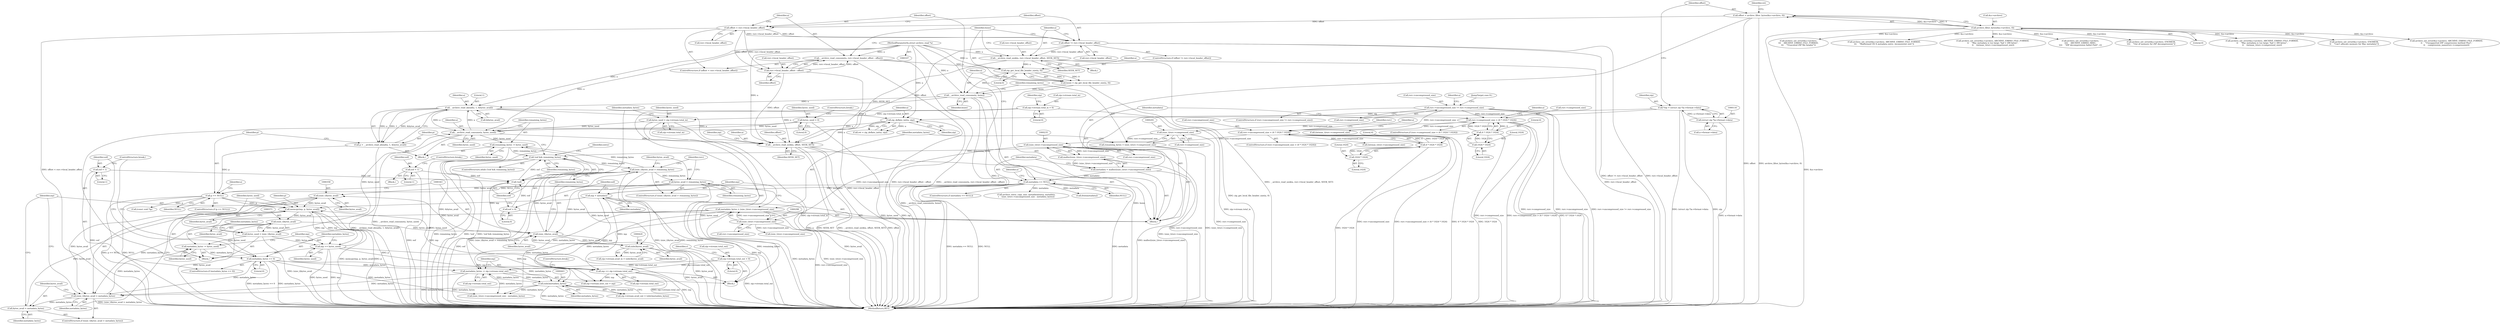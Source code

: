 digraph "0_libarchive_d0331e8e5b05b475f20b1f3101fe1ad772d7e7e7@API" {
"1000539" [label="(Call,__archive_read_seek(a, offset, SEEK_SET))"];
"1000285" [label="(Call,__archive_read_consume(a, hsize))"];
"1000282" [label="(Call,zip_get_local_file_header_size(a, 0))"];
"1000259" [label="(Call,__archive_read_consume(a, rsrc->local_header_offset - offset))"];
"1000108" [label="(MethodParameterIn,struct archive_read *a)"];
"1000261" [label="(Call,rsrc->local_header_offset - offset)"];
"1000254" [label="(Call,offset < rsrc->local_header_offset)"];
"1000125" [label="(Call,offset = archive_filter_bytes(&a->archive, 0))"];
"1000127" [label="(Call,archive_filter_bytes(&a->archive, 0))"];
"1000274" [label="(Call,__archive_read_seek(a, rsrc->local_header_offset, SEEK_SET))"];
"1000268" [label="(Call,offset != rsrc->local_header_offset)"];
"1000280" [label="(Call,hsize = zip_get_local_file_header_size(a, 0))"];
"1000392" [label="(Call,zip_deflate_init(a, zip))"];
"1000319" [label="(Call,__archive_read_ahead(a, 1, &bytes_avail))"];
"1000522" [label="(Call,__archive_read_consume(a, bytes_used))"];
"1000495" [label="(Call,bytes_used = zip->stream.total_in)"];
"1000422" [label="(Call,zip->stream.total_in = 0)"];
"1000518" [label="(Call,bytes_used = 0)"];
"1000368" [label="(Call,bytes_used = (size_t)bytes_avail)"];
"1000370" [label="(Call,(size_t)bytes_avail)"];
"1000364" [label="(Call,memcpy(mp, p, bytes_avail))"];
"1000376" [label="(Call,mp += bytes_used)"];
"1000302" [label="(Call,mp = metadata)"];
"1000240" [label="(Call,metadata == NULL)"];
"1000231" [label="(Call,metadata = malloc((size_t)rsrc->uncompressed_size))"];
"1000233" [label="(Call,malloc((size_t)rsrc->uncompressed_size))"];
"1000234" [label="(Call,(size_t)rsrc->uncompressed_size)"];
"1000182" [label="(Call,rsrc->uncompressed_size > (4 * 1024 * 1024))"];
"1000148" [label="(Call,rsrc->uncompressed_size != rsrc->compressed_size)"];
"1000186" [label="(Call,4 * 1024 * 1024)"];
"1000188" [label="(Call,1024 * 1024)"];
"1000509" [label="(Call,mp += zip->stream.total_out)"];
"1000445" [label="(Call,zip->stream.total_out = 0)"];
"1000325" [label="(Call,p == NULL)"];
"1000317" [label="(Call,p = __archive_read_ahead(a, 1, &bytes_avail))"];
"1000361" [label="(Call,bytes_avail = metadata_bytes)"];
"1000356" [label="(Call,(size_t)bytes_avail > metadata_bytes)"];
"1000357" [label="(Call,(size_t)bytes_avail)"];
"1000342" [label="(Call,(size_t)bytes_avail)"];
"1000346" [label="(Call,bytes_avail = remaining_bytes)"];
"1000341" [label="(Call,(size_t)bytes_avail > remaining_bytes)"];
"1000309" [label="(Call,!eof && remaining_bytes)"];
"1000310" [label="(Call,!eof)"];
"1000383" [label="(Call,eof = 1)"];
"1000466" [label="(Call,eof = 1)"];
"1000305" [label="(Call,eof = 0)"];
"1000288" [label="(Call,remaining_bytes = (size_t)rsrc->compressed_size)"];
"1000290" [label="(Call,(size_t)rsrc->compressed_size)"];
"1000207" [label="(Call,rsrc->compressed_size > (4 * 1024 * 1024))"];
"1000211" [label="(Call,4 * 1024 * 1024)"];
"1000213" [label="(Call,1024 * 1024)"];
"1000525" [label="(Call,remaining_bytes -= bytes_used)"];
"1000419" [label="(Call,(uInt)bytes_avail)"];
"1000295" [label="(Call,metadata_bytes = (size_t)rsrc->uncompressed_size)"];
"1000297" [label="(Call,(size_t)rsrc->uncompressed_size)"];
"1000502" [label="(Call,metadata_bytes -= zip->stream.total_out)"];
"1000380" [label="(Call,metadata_bytes == 0)"];
"1000373" [label="(Call,metadata_bytes -= bytes_used)"];
"1000442" [label="(Call,(uInt)metadata_bytes)"];
"1000113" [label="(Call,*zip = (struct zip *)a->format->data)"];
"1000115" [label="(Call,(struct zip *)a->format->data)"];
"1000281" [label="(Identifier,hsize)"];
"1000321" [label="(Literal,1)"];
"1000410" [label="(Call,(const void *)p)"];
"1000273" [label="(Block,)"];
"1000188" [label="(Call,1024 * 1024)"];
"1000312" [label="(Identifier,remaining_bytes)"];
"1000240" [label="(Call,metadata == NULL)"];
"1000364" [label="(Call,memcpy(mp, p, bytes_avail))"];
"1000192" [label="(Call,archive_set_error(&a->archive, ARCHIVE_ERRNO_FILE_FORMAT,\n\t\t    \"Mac metadata is too large: %jd > 4M bytes\",\n \t\t    (intmax_t)rsrc->uncompressed_size))"];
"1000421" [label="(Identifier,bytes_avail)"];
"1000393" [label="(Identifier,a)"];
"1000483" [label="(Call,archive_set_error(&a->archive,\n\t\t\t\t    ARCHIVE_ERRNO_MISC,\n\t\t\t\t    \"ZIP decompression failed (%d)\", r))"];
"1000303" [label="(Identifier,mp)"];
"1000373" [label="(Call,metadata_bytes -= bytes_used)"];
"1000183" [label="(Call,rsrc->uncompressed_size)"];
"1000381" [label="(Identifier,metadata_bytes)"];
"1000532" [label="(Call,(size_t)rsrc->uncompressed_size)"];
"1000262" [label="(Call,rsrc->local_header_offset)"];
"1000199" [label="(Call,(intmax_t)rsrc->uncompressed_size)"];
"1000347" [label="(Identifier,bytes_avail)"];
"1000310" [label="(Call,!eof)"];
"1000285" [label="(Call,__archive_read_consume(a, hsize))"];
"1000125" [label="(Call,offset = archive_filter_bytes(&a->archive, 0))"];
"1000519" [label="(Identifier,bytes_used)"];
"1000369" [label="(Identifier,bytes_used)"];
"1000186" [label="(Call,4 * 1024 * 1024)"];
"1000446" [label="(Call,zip->stream.total_out)"];
"1000445" [label="(Call,zip->stream.total_out = 0)"];
"1000327" [label="(Identifier,NULL)"];
"1000302" [label="(Call,mp = metadata)"];
"1000231" [label="(Call,metadata = malloc((size_t)rsrc->uncompressed_size))"];
"1000520" [label="(Literal,0)"];
"1000341" [label="(Call,(size_t)bytes_avail > remaining_bytes)"];
"1000208" [label="(Call,rsrc->compressed_size)"];
"1000432" [label="(Identifier,zip)"];
"1000270" [label="(Call,rsrc->local_header_offset)"];
"1000309" [label="(Call,!eof && remaining_bytes)"];
"1000529" [label="(Identifier,entry)"];
"1000128" [label="(Call,&a->archive)"];
"1000363" [label="(Identifier,metadata_bytes)"];
"1000539" [label="(Call,__archive_read_seek(a, offset, SEEK_SET))"];
"1000287" [label="(Identifier,hsize)"];
"1000290" [label="(Call,(size_t)rsrc->compressed_size)"];
"1000311" [label="(Identifier,eof)"];
"1000516" [label="(ControlStructure,break;)"];
"1000211" [label="(Call,4 * 1024 * 1024)"];
"1000256" [label="(Call,rsrc->local_header_offset)"];
"1000413" [label="(Call,zip->stream.avail_in = (uInt)bytes_avail)"];
"1000471" [label="(Call,archive_set_error(&a->archive, ENOMEM,\n\t\t\t\t    \"Out of memory for ZIP decompression\"))"];
"1000232" [label="(Identifier,metadata)"];
"1000280" [label="(Call,hsize = zip_get_local_file_header_size(a, 0))"];
"1000521" [label="(ControlStructure,break;)"];
"1000132" [label="(Literal,0)"];
"1000356" [label="(Call,(size_t)bytes_avail > metadata_bytes)"];
"1000304" [label="(Identifier,metadata)"];
"1000355" [label="(ControlStructure,if ((size_t)bytes_avail > metadata_bytes))"];
"1000374" [label="(Identifier,metadata_bytes)"];
"1000372" [label="(Identifier,bytes_avail)"];
"1000390" [label="(Call,ret = zip_deflate_init(a, zip))"];
"1000368" [label="(Call,bytes_used = (size_t)bytes_avail)"];
"1000375" [label="(Identifier,bytes_used)"];
"1000292" [label="(Call,rsrc->compressed_size)"];
"1000282" [label="(Call,zip_get_local_file_header_size(a, 0))"];
"1000127" [label="(Call,archive_filter_bytes(&a->archive, 0))"];
"1000269" [label="(Identifier,offset)"];
"1000239" [label="(ControlStructure,if (metadata == NULL))"];
"1000241" [label="(Identifier,metadata)"];
"1000377" [label="(Identifier,mp)"];
"1000388" [label="(Block,)"];
"1000526" [label="(Identifier,remaining_bytes)"];
"1000255" [label="(Identifier,offset)"];
"1000359" [label="(Identifier,bytes_avail)"];
"1000286" [label="(Identifier,a)"];
"1000320" [label="(Identifier,a)"];
"1000419" [label="(Call,(uInt)bytes_avail)"];
"1000382" [label="(Literal,0)"];
"1000318" [label="(Identifier,p)"];
"1000113" [label="(Call,*zip = (struct zip *)a->format->data)"];
"1000380" [label="(Call,metadata_bytes == 0)"];
"1000324" [label="(ControlStructure,if (p == NULL))"];
"1000289" [label="(Identifier,remaining_bytes)"];
"1000348" [label="(Identifier,remaining_bytes)"];
"1000384" [label="(Identifier,eof)"];
"1000181" [label="(ControlStructure,if (rsrc->uncompressed_size > (4 * 1024 * 1024)))"];
"1000322" [label="(Call,&bytes_avail)"];
"1000117" [label="(Call,a->format->data)"];
"1000274" [label="(Call,__archive_read_seek(a, rsrc->local_header_offset, SEEK_SET))"];
"1000370" [label="(Call,(size_t)bytes_avail)"];
"1000276" [label="(Call,rsrc->local_header_offset)"];
"1000111" [label="(Block,)"];
"1000217" [label="(Call,archive_set_error(&a->archive, ARCHIVE_ERRNO_FILE_FORMAT,\n\t\t    \"Mac metadata is too large: %jd > 4M bytes\",\n\t\t    (intmax_t)rsrc->compressed_size))"];
"1000108" [label="(MethodParameterIn,struct archive_read *a)"];
"1000429" [label="(Call,zip->stream.next_out = mp)"];
"1000528" [label="(Call,archive_entry_copy_mac_metadata(entry, metadata,\n\t    (size_t)rsrc->uncompressed_size - metadata_bytes))"];
"1000497" [label="(Call,zip->stream.total_in)"];
"1000165" [label="(JumpTarget,case 8:)"];
"1000215" [label="(Literal,1024)"];
"1000504" [label="(Call,zip->stream.total_out)"];
"1000308" [label="(ControlStructure,while (!eof && remaining_bytes))"];
"1000267" [label="(ControlStructure,if (offset != rsrc->local_header_offset))"];
"1000361" [label="(Call,bytes_avail = metadata_bytes)"];
"1000545" [label="(Identifier,zip)"];
"1000366" [label="(Identifier,p)"];
"1000394" [label="(Identifier,zip)"];
"1000342" [label="(Call,(size_t)bytes_avail)"];
"1000453" [label="(Identifier,r)"];
"1000523" [label="(Identifier,a)"];
"1000288" [label="(Call,remaining_bytes = (size_t)rsrc->compressed_size)"];
"1000317" [label="(Call,p = __archive_read_ahead(a, 1, &bytes_avail))"];
"1000548" [label="(Call,free(metadata))"];
"1000147" [label="(ControlStructure,if (rsrc->uncompressed_size != rsrc->compressed_size))"];
"1000284" [label="(Literal,0)"];
"1000242" [label="(Identifier,NULL)"];
"1000149" [label="(Call,rsrc->uncompressed_size)"];
"1000244" [label="(Call,archive_set_error(&a->archive, ENOMEM,\n\t\t    \"Can't allocate memory for Mac metadata\"))"];
"1000306" [label="(Identifier,eof)"];
"1000168" [label="(Call,archive_set_error(&a->archive, ARCHIVE_ERRNO_FILE_FORMAT,\n\t\t    \"Unsupported ZIP compression method (%s)\",\n\t\t    compression_name(rsrc->compression)))"];
"1000233" [label="(Call,malloc((size_t)rsrc->uncompressed_size))"];
"1000423" [label="(Call,zip->stream.total_in)"];
"1000444" [label="(Identifier,metadata_bytes)"];
"1000190" [label="(Literal,1024)"];
"1000254" [label="(Call,offset < rsrc->local_header_offset)"];
"1000468" [label="(Literal,1)"];
"1000510" [label="(Identifier,mp)"];
"1000466" [label="(Call,eof = 1)"];
"1000495" [label="(Call,bytes_used = zip->stream.total_in)"];
"1000540" [label="(Identifier,a)"];
"1000353" [label="(Block,)"];
"1000114" [label="(Identifier,zip)"];
"1000346" [label="(Call,bytes_avail = remaining_bytes)"];
"1000552" [label="(MethodReturn,RET)"];
"1000138" [label="(Identifier,ret)"];
"1000261" [label="(Call,rsrc->local_header_offset - offset)"];
"1000340" [label="(ControlStructure,if ((size_t)bytes_avail > remaining_bytes))"];
"1000295" [label="(Call,metadata_bytes = (size_t)rsrc->uncompressed_size)"];
"1000379" [label="(ControlStructure,if (metadata_bytes == 0))"];
"1000329" [label="(Call,archive_set_error(&a->archive,\n\t\t\t    ARCHIVE_ERRNO_FILE_FORMAT,\n\t\t\t    \"Truncated ZIP file header\"))"];
"1000496" [label="(Identifier,bytes_used)"];
"1000451" [label="(Literal,0)"];
"1000360" [label="(Identifier,metadata_bytes)"];
"1000206" [label="(ControlStructure,if (rsrc->compressed_size > (4 * 1024 * 1024)))"];
"1000115" [label="(Call,(struct zip *)a->format->data)"];
"1000522" [label="(Call,__archive_read_consume(a, bytes_used))"];
"1000299" [label="(Call,rsrc->uncompressed_size)"];
"1000511" [label="(Call,zip->stream.total_out)"];
"1000283" [label="(Identifier,a)"];
"1000236" [label="(Call,rsrc->uncompressed_size)"];
"1000469" [label="(ControlStructure,break;)"];
"1000541" [label="(Identifier,offset)"];
"1000253" [label="(ControlStructure,if (offset < rsrc->local_header_offset))"];
"1000305" [label="(Call,eof = 0)"];
"1000525" [label="(Call,remaining_bytes -= bytes_used)"];
"1000365" [label="(Identifier,mp)"];
"1000319" [label="(Call,__archive_read_ahead(a, 1, &bytes_avail))"];
"1000268" [label="(Call,offset != rsrc->local_header_offset)"];
"1000296" [label="(Identifier,metadata_bytes)"];
"1000265" [label="(Identifier,offset)"];
"1000509" [label="(Call,mp += zip->stream.total_out)"];
"1000357" [label="(Call,(size_t)bytes_avail)"];
"1000307" [label="(Literal,0)"];
"1000518" [label="(Call,bytes_used = 0)"];
"1000220" [label="(Identifier,a)"];
"1000313" [label="(Block,)"];
"1000383" [label="(Call,eof = 1)"];
"1000209" [label="(Identifier,rsrc)"];
"1000531" [label="(Call,(size_t)rsrc->uncompressed_size - metadata_bytes)"];
"1000442" [label="(Call,(uInt)metadata_bytes)"];
"1000234" [label="(Call,(size_t)rsrc->uncompressed_size)"];
"1000467" [label="(Identifier,eof)"];
"1000326" [label="(Identifier,p)"];
"1000385" [label="(Literal,1)"];
"1000187" [label="(Literal,4)"];
"1000148" [label="(Call,rsrc->uncompressed_size != rsrc->compressed_size)"];
"1000212" [label="(Literal,4)"];
"1000422" [label="(Call,zip->stream.total_in = 0)"];
"1000126" [label="(Identifier,offset)"];
"1000378" [label="(Identifier,bytes_used)"];
"1000367" [label="(Identifier,bytes_avail)"];
"1000159" [label="(Identifier,a)"];
"1000345" [label="(Identifier,remaining_bytes)"];
"1000524" [label="(Identifier,bytes_used)"];
"1000207" [label="(Call,rsrc->compressed_size > (4 * 1024 * 1024))"];
"1000214" [label="(Literal,1024)"];
"1000344" [label="(Identifier,bytes_avail)"];
"1000503" [label="(Identifier,metadata_bytes)"];
"1000152" [label="(Call,rsrc->compressed_size)"];
"1000462" [label="(Block,)"];
"1000189" [label="(Literal,1024)"];
"1000502" [label="(Call,metadata_bytes -= zip->stream.total_out)"];
"1000195" [label="(Identifier,a)"];
"1000275" [label="(Identifier,a)"];
"1000247" [label="(Identifier,a)"];
"1000259" [label="(Call,__archive_read_consume(a, rsrc->local_header_offset - offset))"];
"1000386" [label="(ControlStructure,break;)"];
"1000362" [label="(Identifier,bytes_avail)"];
"1000428" [label="(Literal,0)"];
"1000325" [label="(Call,p == NULL)"];
"1000182" [label="(Call,rsrc->uncompressed_size > (4 * 1024 * 1024))"];
"1000527" [label="(Identifier,bytes_used)"];
"1000156" [label="(Call,archive_set_error(&a->archive, ARCHIVE_ERRNO_FILE_FORMAT,\n\t\t\t    \"Malformed OS X metadata entry: inconsistent size\"))"];
"1000224" [label="(Call,(intmax_t)rsrc->compressed_size)"];
"1000392" [label="(Call,zip_deflate_init(a, zip))"];
"1000279" [label="(Identifier,SEEK_SET)"];
"1000332" [label="(Identifier,a)"];
"1000297" [label="(Call,(size_t)rsrc->uncompressed_size)"];
"1000436" [label="(Call,zip->stream.avail_out = (uInt)metadata_bytes)"];
"1000542" [label="(Identifier,SEEK_SET)"];
"1000260" [label="(Identifier,a)"];
"1000213" [label="(Call,1024 * 1024)"];
"1000376" [label="(Call,mp += bytes_used)"];
"1000351" [label="(Identifier,rsrc)"];
"1000539" -> "1000111"  [label="AST: "];
"1000539" -> "1000542"  [label="CFG: "];
"1000540" -> "1000539"  [label="AST: "];
"1000541" -> "1000539"  [label="AST: "];
"1000542" -> "1000539"  [label="AST: "];
"1000545" -> "1000539"  [label="CFG: "];
"1000539" -> "1000552"  [label="DDG: a"];
"1000539" -> "1000552"  [label="DDG: SEEK_SET"];
"1000539" -> "1000552"  [label="DDG: __archive_read_seek(a, offset, SEEK_SET)"];
"1000539" -> "1000552"  [label="DDG: offset"];
"1000285" -> "1000539"  [label="DDG: a"];
"1000392" -> "1000539"  [label="DDG: a"];
"1000522" -> "1000539"  [label="DDG: a"];
"1000319" -> "1000539"  [label="DDG: a"];
"1000108" -> "1000539"  [label="DDG: a"];
"1000268" -> "1000539"  [label="DDG: offset"];
"1000261" -> "1000539"  [label="DDG: offset"];
"1000274" -> "1000539"  [label="DDG: SEEK_SET"];
"1000285" -> "1000111"  [label="AST: "];
"1000285" -> "1000287"  [label="CFG: "];
"1000286" -> "1000285"  [label="AST: "];
"1000287" -> "1000285"  [label="AST: "];
"1000289" -> "1000285"  [label="CFG: "];
"1000285" -> "1000552"  [label="DDG: __archive_read_consume(a, hsize)"];
"1000285" -> "1000552"  [label="DDG: hsize"];
"1000282" -> "1000285"  [label="DDG: a"];
"1000108" -> "1000285"  [label="DDG: a"];
"1000280" -> "1000285"  [label="DDG: hsize"];
"1000285" -> "1000319"  [label="DDG: a"];
"1000282" -> "1000280"  [label="AST: "];
"1000282" -> "1000284"  [label="CFG: "];
"1000283" -> "1000282"  [label="AST: "];
"1000284" -> "1000282"  [label="AST: "];
"1000280" -> "1000282"  [label="CFG: "];
"1000282" -> "1000280"  [label="DDG: a"];
"1000282" -> "1000280"  [label="DDG: 0"];
"1000259" -> "1000282"  [label="DDG: a"];
"1000274" -> "1000282"  [label="DDG: a"];
"1000108" -> "1000282"  [label="DDG: a"];
"1000259" -> "1000253"  [label="AST: "];
"1000259" -> "1000261"  [label="CFG: "];
"1000260" -> "1000259"  [label="AST: "];
"1000261" -> "1000259"  [label="AST: "];
"1000281" -> "1000259"  [label="CFG: "];
"1000259" -> "1000552"  [label="DDG: __archive_read_consume(a, rsrc->local_header_offset - offset)"];
"1000259" -> "1000552"  [label="DDG: rsrc->local_header_offset - offset"];
"1000108" -> "1000259"  [label="DDG: a"];
"1000261" -> "1000259"  [label="DDG: rsrc->local_header_offset"];
"1000261" -> "1000259"  [label="DDG: offset"];
"1000108" -> "1000107"  [label="AST: "];
"1000108" -> "1000552"  [label="DDG: a"];
"1000108" -> "1000274"  [label="DDG: a"];
"1000108" -> "1000319"  [label="DDG: a"];
"1000108" -> "1000392"  [label="DDG: a"];
"1000108" -> "1000522"  [label="DDG: a"];
"1000261" -> "1000265"  [label="CFG: "];
"1000262" -> "1000261"  [label="AST: "];
"1000265" -> "1000261"  [label="AST: "];
"1000261" -> "1000552"  [label="DDG: rsrc->local_header_offset"];
"1000254" -> "1000261"  [label="DDG: rsrc->local_header_offset"];
"1000254" -> "1000261"  [label="DDG: offset"];
"1000254" -> "1000253"  [label="AST: "];
"1000254" -> "1000256"  [label="CFG: "];
"1000255" -> "1000254"  [label="AST: "];
"1000256" -> "1000254"  [label="AST: "];
"1000260" -> "1000254"  [label="CFG: "];
"1000269" -> "1000254"  [label="CFG: "];
"1000254" -> "1000552"  [label="DDG: offset < rsrc->local_header_offset"];
"1000125" -> "1000254"  [label="DDG: offset"];
"1000254" -> "1000268"  [label="DDG: offset"];
"1000254" -> "1000268"  [label="DDG: rsrc->local_header_offset"];
"1000125" -> "1000111"  [label="AST: "];
"1000125" -> "1000127"  [label="CFG: "];
"1000126" -> "1000125"  [label="AST: "];
"1000127" -> "1000125"  [label="AST: "];
"1000138" -> "1000125"  [label="CFG: "];
"1000125" -> "1000552"  [label="DDG: offset"];
"1000125" -> "1000552"  [label="DDG: archive_filter_bytes(&a->archive, 0)"];
"1000127" -> "1000125"  [label="DDG: &a->archive"];
"1000127" -> "1000125"  [label="DDG: 0"];
"1000127" -> "1000132"  [label="CFG: "];
"1000128" -> "1000127"  [label="AST: "];
"1000132" -> "1000127"  [label="AST: "];
"1000127" -> "1000552"  [label="DDG: &a->archive"];
"1000127" -> "1000156"  [label="DDG: &a->archive"];
"1000127" -> "1000168"  [label="DDG: &a->archive"];
"1000127" -> "1000192"  [label="DDG: &a->archive"];
"1000127" -> "1000217"  [label="DDG: &a->archive"];
"1000127" -> "1000244"  [label="DDG: &a->archive"];
"1000127" -> "1000329"  [label="DDG: &a->archive"];
"1000127" -> "1000471"  [label="DDG: &a->archive"];
"1000127" -> "1000483"  [label="DDG: &a->archive"];
"1000274" -> "1000273"  [label="AST: "];
"1000274" -> "1000279"  [label="CFG: "];
"1000275" -> "1000274"  [label="AST: "];
"1000276" -> "1000274"  [label="AST: "];
"1000279" -> "1000274"  [label="AST: "];
"1000281" -> "1000274"  [label="CFG: "];
"1000274" -> "1000552"  [label="DDG: __archive_read_seek(a, rsrc->local_header_offset, SEEK_SET)"];
"1000274" -> "1000552"  [label="DDG: rsrc->local_header_offset"];
"1000268" -> "1000274"  [label="DDG: rsrc->local_header_offset"];
"1000268" -> "1000267"  [label="AST: "];
"1000268" -> "1000270"  [label="CFG: "];
"1000269" -> "1000268"  [label="AST: "];
"1000270" -> "1000268"  [label="AST: "];
"1000275" -> "1000268"  [label="CFG: "];
"1000281" -> "1000268"  [label="CFG: "];
"1000268" -> "1000552"  [label="DDG: offset != rsrc->local_header_offset"];
"1000268" -> "1000552"  [label="DDG: rsrc->local_header_offset"];
"1000280" -> "1000111"  [label="AST: "];
"1000281" -> "1000280"  [label="AST: "];
"1000286" -> "1000280"  [label="CFG: "];
"1000280" -> "1000552"  [label="DDG: zip_get_local_file_header_size(a, 0)"];
"1000392" -> "1000390"  [label="AST: "];
"1000392" -> "1000394"  [label="CFG: "];
"1000393" -> "1000392"  [label="AST: "];
"1000394" -> "1000392"  [label="AST: "];
"1000390" -> "1000392"  [label="CFG: "];
"1000392" -> "1000552"  [label="DDG: zip"];
"1000392" -> "1000390"  [label="DDG: a"];
"1000392" -> "1000390"  [label="DDG: zip"];
"1000319" -> "1000392"  [label="DDG: a"];
"1000113" -> "1000392"  [label="DDG: zip"];
"1000392" -> "1000522"  [label="DDG: a"];
"1000319" -> "1000317"  [label="AST: "];
"1000319" -> "1000322"  [label="CFG: "];
"1000320" -> "1000319"  [label="AST: "];
"1000321" -> "1000319"  [label="AST: "];
"1000322" -> "1000319"  [label="AST: "];
"1000317" -> "1000319"  [label="CFG: "];
"1000319" -> "1000552"  [label="DDG: &bytes_avail"];
"1000319" -> "1000317"  [label="DDG: a"];
"1000319" -> "1000317"  [label="DDG: 1"];
"1000319" -> "1000317"  [label="DDG: &bytes_avail"];
"1000522" -> "1000319"  [label="DDG: a"];
"1000319" -> "1000522"  [label="DDG: a"];
"1000522" -> "1000313"  [label="AST: "];
"1000522" -> "1000524"  [label="CFG: "];
"1000523" -> "1000522"  [label="AST: "];
"1000524" -> "1000522"  [label="AST: "];
"1000526" -> "1000522"  [label="CFG: "];
"1000522" -> "1000552"  [label="DDG: __archive_read_consume(a, bytes_used)"];
"1000495" -> "1000522"  [label="DDG: bytes_used"];
"1000518" -> "1000522"  [label="DDG: bytes_used"];
"1000368" -> "1000522"  [label="DDG: bytes_used"];
"1000522" -> "1000525"  [label="DDG: bytes_used"];
"1000495" -> "1000388"  [label="AST: "];
"1000495" -> "1000497"  [label="CFG: "];
"1000496" -> "1000495"  [label="AST: "];
"1000497" -> "1000495"  [label="AST: "];
"1000503" -> "1000495"  [label="CFG: "];
"1000495" -> "1000552"  [label="DDG: bytes_used"];
"1000495" -> "1000552"  [label="DDG: zip->stream.total_in"];
"1000422" -> "1000495"  [label="DDG: zip->stream.total_in"];
"1000422" -> "1000388"  [label="AST: "];
"1000422" -> "1000428"  [label="CFG: "];
"1000423" -> "1000422"  [label="AST: "];
"1000428" -> "1000422"  [label="AST: "];
"1000432" -> "1000422"  [label="CFG: "];
"1000422" -> "1000552"  [label="DDG: zip->stream.total_in"];
"1000518" -> "1000353"  [label="AST: "];
"1000518" -> "1000520"  [label="CFG: "];
"1000519" -> "1000518"  [label="AST: "];
"1000520" -> "1000518"  [label="AST: "];
"1000521" -> "1000518"  [label="CFG: "];
"1000518" -> "1000552"  [label="DDG: bytes_used"];
"1000368" -> "1000353"  [label="AST: "];
"1000368" -> "1000370"  [label="CFG: "];
"1000369" -> "1000368"  [label="AST: "];
"1000370" -> "1000368"  [label="AST: "];
"1000374" -> "1000368"  [label="CFG: "];
"1000368" -> "1000552"  [label="DDG: (size_t)bytes_avail"];
"1000370" -> "1000368"  [label="DDG: bytes_avail"];
"1000368" -> "1000373"  [label="DDG: bytes_used"];
"1000368" -> "1000376"  [label="DDG: bytes_used"];
"1000370" -> "1000372"  [label="CFG: "];
"1000371" -> "1000370"  [label="AST: "];
"1000372" -> "1000370"  [label="AST: "];
"1000370" -> "1000552"  [label="DDG: bytes_avail"];
"1000370" -> "1000342"  [label="DDG: bytes_avail"];
"1000364" -> "1000370"  [label="DDG: bytes_avail"];
"1000364" -> "1000353"  [label="AST: "];
"1000364" -> "1000367"  [label="CFG: "];
"1000365" -> "1000364"  [label="AST: "];
"1000366" -> "1000364"  [label="AST: "];
"1000367" -> "1000364"  [label="AST: "];
"1000369" -> "1000364"  [label="CFG: "];
"1000364" -> "1000552"  [label="DDG: memcpy(mp, p, bytes_avail)"];
"1000364" -> "1000552"  [label="DDG: p"];
"1000376" -> "1000364"  [label="DDG: mp"];
"1000302" -> "1000364"  [label="DDG: mp"];
"1000509" -> "1000364"  [label="DDG: mp"];
"1000325" -> "1000364"  [label="DDG: p"];
"1000361" -> "1000364"  [label="DDG: bytes_avail"];
"1000357" -> "1000364"  [label="DDG: bytes_avail"];
"1000364" -> "1000376"  [label="DDG: mp"];
"1000376" -> "1000353"  [label="AST: "];
"1000376" -> "1000378"  [label="CFG: "];
"1000377" -> "1000376"  [label="AST: "];
"1000378" -> "1000376"  [label="AST: "];
"1000381" -> "1000376"  [label="CFG: "];
"1000376" -> "1000552"  [label="DDG: mp"];
"1000376" -> "1000552"  [label="DDG: bytes_used"];
"1000376" -> "1000429"  [label="DDG: mp"];
"1000376" -> "1000509"  [label="DDG: mp"];
"1000302" -> "1000111"  [label="AST: "];
"1000302" -> "1000304"  [label="CFG: "];
"1000303" -> "1000302"  [label="AST: "];
"1000304" -> "1000302"  [label="AST: "];
"1000306" -> "1000302"  [label="CFG: "];
"1000302" -> "1000552"  [label="DDG: mp"];
"1000240" -> "1000302"  [label="DDG: metadata"];
"1000302" -> "1000429"  [label="DDG: mp"];
"1000302" -> "1000509"  [label="DDG: mp"];
"1000240" -> "1000239"  [label="AST: "];
"1000240" -> "1000242"  [label="CFG: "];
"1000241" -> "1000240"  [label="AST: "];
"1000242" -> "1000240"  [label="AST: "];
"1000247" -> "1000240"  [label="CFG: "];
"1000255" -> "1000240"  [label="CFG: "];
"1000240" -> "1000552"  [label="DDG: metadata == NULL"];
"1000240" -> "1000552"  [label="DDG: NULL"];
"1000240" -> "1000552"  [label="DDG: metadata"];
"1000231" -> "1000240"  [label="DDG: metadata"];
"1000240" -> "1000325"  [label="DDG: NULL"];
"1000240" -> "1000528"  [label="DDG: metadata"];
"1000240" -> "1000548"  [label="DDG: metadata"];
"1000231" -> "1000111"  [label="AST: "];
"1000231" -> "1000233"  [label="CFG: "];
"1000232" -> "1000231"  [label="AST: "];
"1000233" -> "1000231"  [label="AST: "];
"1000241" -> "1000231"  [label="CFG: "];
"1000231" -> "1000552"  [label="DDG: malloc((size_t)rsrc->uncompressed_size)"];
"1000233" -> "1000231"  [label="DDG: (size_t)rsrc->uncompressed_size"];
"1000233" -> "1000234"  [label="CFG: "];
"1000234" -> "1000233"  [label="AST: "];
"1000233" -> "1000552"  [label="DDG: (size_t)rsrc->uncompressed_size"];
"1000234" -> "1000233"  [label="DDG: rsrc->uncompressed_size"];
"1000234" -> "1000236"  [label="CFG: "];
"1000235" -> "1000234"  [label="AST: "];
"1000236" -> "1000234"  [label="AST: "];
"1000234" -> "1000552"  [label="DDG: rsrc->uncompressed_size"];
"1000182" -> "1000234"  [label="DDG: rsrc->uncompressed_size"];
"1000234" -> "1000297"  [label="DDG: rsrc->uncompressed_size"];
"1000182" -> "1000181"  [label="AST: "];
"1000182" -> "1000186"  [label="CFG: "];
"1000183" -> "1000182"  [label="AST: "];
"1000186" -> "1000182"  [label="AST: "];
"1000195" -> "1000182"  [label="CFG: "];
"1000209" -> "1000182"  [label="CFG: "];
"1000182" -> "1000552"  [label="DDG: rsrc->uncompressed_size > (4 * 1024 * 1024)"];
"1000182" -> "1000552"  [label="DDG: 4 * 1024 * 1024"];
"1000182" -> "1000552"  [label="DDG: rsrc->uncompressed_size"];
"1000148" -> "1000182"  [label="DDG: rsrc->uncompressed_size"];
"1000186" -> "1000182"  [label="DDG: 4"];
"1000186" -> "1000182"  [label="DDG: 1024 * 1024"];
"1000182" -> "1000199"  [label="DDG: rsrc->uncompressed_size"];
"1000148" -> "1000147"  [label="AST: "];
"1000148" -> "1000152"  [label="CFG: "];
"1000149" -> "1000148"  [label="AST: "];
"1000152" -> "1000148"  [label="AST: "];
"1000159" -> "1000148"  [label="CFG: "];
"1000165" -> "1000148"  [label="CFG: "];
"1000148" -> "1000552"  [label="DDG: rsrc->compressed_size"];
"1000148" -> "1000552"  [label="DDG: rsrc->uncompressed_size"];
"1000148" -> "1000552"  [label="DDG: rsrc->uncompressed_size != rsrc->compressed_size"];
"1000148" -> "1000207"  [label="DDG: rsrc->compressed_size"];
"1000186" -> "1000188"  [label="CFG: "];
"1000187" -> "1000186"  [label="AST: "];
"1000188" -> "1000186"  [label="AST: "];
"1000186" -> "1000552"  [label="DDG: 1024 * 1024"];
"1000188" -> "1000186"  [label="DDG: 1024"];
"1000188" -> "1000190"  [label="CFG: "];
"1000189" -> "1000188"  [label="AST: "];
"1000190" -> "1000188"  [label="AST: "];
"1000509" -> "1000388"  [label="AST: "];
"1000509" -> "1000511"  [label="CFG: "];
"1000510" -> "1000509"  [label="AST: "];
"1000511" -> "1000509"  [label="AST: "];
"1000516" -> "1000509"  [label="CFG: "];
"1000509" -> "1000552"  [label="DDG: zip->stream.total_out"];
"1000509" -> "1000552"  [label="DDG: mp"];
"1000509" -> "1000429"  [label="DDG: mp"];
"1000445" -> "1000509"  [label="DDG: zip->stream.total_out"];
"1000445" -> "1000388"  [label="AST: "];
"1000445" -> "1000451"  [label="CFG: "];
"1000446" -> "1000445"  [label="AST: "];
"1000451" -> "1000445"  [label="AST: "];
"1000453" -> "1000445"  [label="CFG: "];
"1000445" -> "1000552"  [label="DDG: zip->stream.total_out"];
"1000445" -> "1000502"  [label="DDG: zip->stream.total_out"];
"1000325" -> "1000324"  [label="AST: "];
"1000325" -> "1000327"  [label="CFG: "];
"1000326" -> "1000325"  [label="AST: "];
"1000327" -> "1000325"  [label="AST: "];
"1000332" -> "1000325"  [label="CFG: "];
"1000343" -> "1000325"  [label="CFG: "];
"1000325" -> "1000552"  [label="DDG: p"];
"1000325" -> "1000552"  [label="DDG: p == NULL"];
"1000325" -> "1000552"  [label="DDG: NULL"];
"1000317" -> "1000325"  [label="DDG: p"];
"1000325" -> "1000410"  [label="DDG: p"];
"1000317" -> "1000313"  [label="AST: "];
"1000318" -> "1000317"  [label="AST: "];
"1000326" -> "1000317"  [label="CFG: "];
"1000317" -> "1000552"  [label="DDG: __archive_read_ahead(a, 1, &bytes_avail)"];
"1000361" -> "1000355"  [label="AST: "];
"1000361" -> "1000363"  [label="CFG: "];
"1000362" -> "1000361"  [label="AST: "];
"1000363" -> "1000361"  [label="AST: "];
"1000365" -> "1000361"  [label="CFG: "];
"1000356" -> "1000361"  [label="DDG: metadata_bytes"];
"1000356" -> "1000355"  [label="AST: "];
"1000356" -> "1000360"  [label="CFG: "];
"1000357" -> "1000356"  [label="AST: "];
"1000360" -> "1000356"  [label="AST: "];
"1000362" -> "1000356"  [label="CFG: "];
"1000365" -> "1000356"  [label="CFG: "];
"1000356" -> "1000552"  [label="DDG: (size_t)bytes_avail > metadata_bytes"];
"1000357" -> "1000356"  [label="DDG: bytes_avail"];
"1000295" -> "1000356"  [label="DDG: metadata_bytes"];
"1000502" -> "1000356"  [label="DDG: metadata_bytes"];
"1000380" -> "1000356"  [label="DDG: metadata_bytes"];
"1000442" -> "1000356"  [label="DDG: metadata_bytes"];
"1000356" -> "1000373"  [label="DDG: metadata_bytes"];
"1000357" -> "1000359"  [label="CFG: "];
"1000358" -> "1000357"  [label="AST: "];
"1000359" -> "1000357"  [label="AST: "];
"1000360" -> "1000357"  [label="CFG: "];
"1000342" -> "1000357"  [label="DDG: bytes_avail"];
"1000346" -> "1000357"  [label="DDG: bytes_avail"];
"1000342" -> "1000341"  [label="AST: "];
"1000342" -> "1000344"  [label="CFG: "];
"1000343" -> "1000342"  [label="AST: "];
"1000344" -> "1000342"  [label="AST: "];
"1000345" -> "1000342"  [label="CFG: "];
"1000342" -> "1000552"  [label="DDG: bytes_avail"];
"1000342" -> "1000341"  [label="DDG: bytes_avail"];
"1000346" -> "1000342"  [label="DDG: bytes_avail"];
"1000419" -> "1000342"  [label="DDG: bytes_avail"];
"1000342" -> "1000419"  [label="DDG: bytes_avail"];
"1000346" -> "1000340"  [label="AST: "];
"1000346" -> "1000348"  [label="CFG: "];
"1000347" -> "1000346"  [label="AST: "];
"1000348" -> "1000346"  [label="AST: "];
"1000351" -> "1000346"  [label="CFG: "];
"1000346" -> "1000552"  [label="DDG: remaining_bytes"];
"1000346" -> "1000552"  [label="DDG: bytes_avail"];
"1000341" -> "1000346"  [label="DDG: remaining_bytes"];
"1000346" -> "1000419"  [label="DDG: bytes_avail"];
"1000341" -> "1000340"  [label="AST: "];
"1000341" -> "1000345"  [label="CFG: "];
"1000345" -> "1000341"  [label="AST: "];
"1000347" -> "1000341"  [label="CFG: "];
"1000351" -> "1000341"  [label="CFG: "];
"1000341" -> "1000552"  [label="DDG: (size_t)bytes_avail"];
"1000341" -> "1000552"  [label="DDG: remaining_bytes"];
"1000341" -> "1000552"  [label="DDG: (size_t)bytes_avail > remaining_bytes"];
"1000309" -> "1000341"  [label="DDG: remaining_bytes"];
"1000341" -> "1000525"  [label="DDG: remaining_bytes"];
"1000309" -> "1000308"  [label="AST: "];
"1000309" -> "1000310"  [label="CFG: "];
"1000309" -> "1000312"  [label="CFG: "];
"1000310" -> "1000309"  [label="AST: "];
"1000312" -> "1000309"  [label="AST: "];
"1000318" -> "1000309"  [label="CFG: "];
"1000529" -> "1000309"  [label="CFG: "];
"1000309" -> "1000552"  [label="DDG: !eof"];
"1000309" -> "1000552"  [label="DDG: !eof && remaining_bytes"];
"1000309" -> "1000552"  [label="DDG: remaining_bytes"];
"1000310" -> "1000309"  [label="DDG: eof"];
"1000288" -> "1000309"  [label="DDG: remaining_bytes"];
"1000525" -> "1000309"  [label="DDG: remaining_bytes"];
"1000310" -> "1000311"  [label="CFG: "];
"1000311" -> "1000310"  [label="AST: "];
"1000312" -> "1000310"  [label="CFG: "];
"1000310" -> "1000552"  [label="DDG: eof"];
"1000383" -> "1000310"  [label="DDG: eof"];
"1000466" -> "1000310"  [label="DDG: eof"];
"1000305" -> "1000310"  [label="DDG: eof"];
"1000383" -> "1000379"  [label="AST: "];
"1000383" -> "1000385"  [label="CFG: "];
"1000384" -> "1000383"  [label="AST: "];
"1000385" -> "1000383"  [label="AST: "];
"1000386" -> "1000383"  [label="CFG: "];
"1000383" -> "1000552"  [label="DDG: eof"];
"1000466" -> "1000462"  [label="AST: "];
"1000466" -> "1000468"  [label="CFG: "];
"1000467" -> "1000466"  [label="AST: "];
"1000468" -> "1000466"  [label="AST: "];
"1000469" -> "1000466"  [label="CFG: "];
"1000466" -> "1000552"  [label="DDG: eof"];
"1000305" -> "1000111"  [label="AST: "];
"1000305" -> "1000307"  [label="CFG: "];
"1000306" -> "1000305"  [label="AST: "];
"1000307" -> "1000305"  [label="AST: "];
"1000311" -> "1000305"  [label="CFG: "];
"1000288" -> "1000111"  [label="AST: "];
"1000288" -> "1000290"  [label="CFG: "];
"1000289" -> "1000288"  [label="AST: "];
"1000290" -> "1000288"  [label="AST: "];
"1000296" -> "1000288"  [label="CFG: "];
"1000288" -> "1000552"  [label="DDG: (size_t)rsrc->compressed_size"];
"1000290" -> "1000288"  [label="DDG: rsrc->compressed_size"];
"1000290" -> "1000292"  [label="CFG: "];
"1000291" -> "1000290"  [label="AST: "];
"1000292" -> "1000290"  [label="AST: "];
"1000290" -> "1000552"  [label="DDG: rsrc->compressed_size"];
"1000207" -> "1000290"  [label="DDG: rsrc->compressed_size"];
"1000207" -> "1000206"  [label="AST: "];
"1000207" -> "1000211"  [label="CFG: "];
"1000208" -> "1000207"  [label="AST: "];
"1000211" -> "1000207"  [label="AST: "];
"1000220" -> "1000207"  [label="CFG: "];
"1000232" -> "1000207"  [label="CFG: "];
"1000207" -> "1000552"  [label="DDG: rsrc->compressed_size"];
"1000207" -> "1000552"  [label="DDG: rsrc->compressed_size > (4 * 1024 * 1024)"];
"1000207" -> "1000552"  [label="DDG: 4 * 1024 * 1024"];
"1000211" -> "1000207"  [label="DDG: 4"];
"1000211" -> "1000207"  [label="DDG: 1024 * 1024"];
"1000207" -> "1000224"  [label="DDG: rsrc->compressed_size"];
"1000211" -> "1000213"  [label="CFG: "];
"1000212" -> "1000211"  [label="AST: "];
"1000213" -> "1000211"  [label="AST: "];
"1000211" -> "1000552"  [label="DDG: 1024 * 1024"];
"1000213" -> "1000211"  [label="DDG: 1024"];
"1000213" -> "1000215"  [label="CFG: "];
"1000214" -> "1000213"  [label="AST: "];
"1000215" -> "1000213"  [label="AST: "];
"1000525" -> "1000313"  [label="AST: "];
"1000525" -> "1000527"  [label="CFG: "];
"1000526" -> "1000525"  [label="AST: "];
"1000527" -> "1000525"  [label="AST: "];
"1000311" -> "1000525"  [label="CFG: "];
"1000525" -> "1000552"  [label="DDG: bytes_used"];
"1000419" -> "1000413"  [label="AST: "];
"1000419" -> "1000421"  [label="CFG: "];
"1000420" -> "1000419"  [label="AST: "];
"1000421" -> "1000419"  [label="AST: "];
"1000413" -> "1000419"  [label="CFG: "];
"1000419" -> "1000552"  [label="DDG: bytes_avail"];
"1000419" -> "1000413"  [label="DDG: bytes_avail"];
"1000295" -> "1000111"  [label="AST: "];
"1000295" -> "1000297"  [label="CFG: "];
"1000296" -> "1000295"  [label="AST: "];
"1000297" -> "1000295"  [label="AST: "];
"1000303" -> "1000295"  [label="CFG: "];
"1000295" -> "1000552"  [label="DDG: metadata_bytes"];
"1000295" -> "1000552"  [label="DDG: (size_t)rsrc->uncompressed_size"];
"1000297" -> "1000295"  [label="DDG: rsrc->uncompressed_size"];
"1000295" -> "1000442"  [label="DDG: metadata_bytes"];
"1000295" -> "1000502"  [label="DDG: metadata_bytes"];
"1000295" -> "1000531"  [label="DDG: metadata_bytes"];
"1000297" -> "1000299"  [label="CFG: "];
"1000298" -> "1000297"  [label="AST: "];
"1000299" -> "1000297"  [label="AST: "];
"1000297" -> "1000552"  [label="DDG: rsrc->uncompressed_size"];
"1000297" -> "1000532"  [label="DDG: rsrc->uncompressed_size"];
"1000502" -> "1000388"  [label="AST: "];
"1000502" -> "1000504"  [label="CFG: "];
"1000503" -> "1000502"  [label="AST: "];
"1000504" -> "1000502"  [label="AST: "];
"1000510" -> "1000502"  [label="CFG: "];
"1000502" -> "1000552"  [label="DDG: metadata_bytes"];
"1000502" -> "1000442"  [label="DDG: metadata_bytes"];
"1000380" -> "1000502"  [label="DDG: metadata_bytes"];
"1000442" -> "1000502"  [label="DDG: metadata_bytes"];
"1000502" -> "1000531"  [label="DDG: metadata_bytes"];
"1000380" -> "1000379"  [label="AST: "];
"1000380" -> "1000382"  [label="CFG: "];
"1000381" -> "1000380"  [label="AST: "];
"1000382" -> "1000380"  [label="AST: "];
"1000384" -> "1000380"  [label="CFG: "];
"1000386" -> "1000380"  [label="CFG: "];
"1000380" -> "1000552"  [label="DDG: metadata_bytes == 0"];
"1000380" -> "1000552"  [label="DDG: metadata_bytes"];
"1000373" -> "1000380"  [label="DDG: metadata_bytes"];
"1000380" -> "1000442"  [label="DDG: metadata_bytes"];
"1000380" -> "1000531"  [label="DDG: metadata_bytes"];
"1000373" -> "1000353"  [label="AST: "];
"1000373" -> "1000375"  [label="CFG: "];
"1000374" -> "1000373"  [label="AST: "];
"1000375" -> "1000373"  [label="AST: "];
"1000377" -> "1000373"  [label="CFG: "];
"1000442" -> "1000436"  [label="AST: "];
"1000442" -> "1000444"  [label="CFG: "];
"1000443" -> "1000442"  [label="AST: "];
"1000444" -> "1000442"  [label="AST: "];
"1000436" -> "1000442"  [label="CFG: "];
"1000442" -> "1000552"  [label="DDG: metadata_bytes"];
"1000442" -> "1000436"  [label="DDG: metadata_bytes"];
"1000442" -> "1000531"  [label="DDG: metadata_bytes"];
"1000113" -> "1000111"  [label="AST: "];
"1000113" -> "1000115"  [label="CFG: "];
"1000114" -> "1000113"  [label="AST: "];
"1000115" -> "1000113"  [label="AST: "];
"1000126" -> "1000113"  [label="CFG: "];
"1000113" -> "1000552"  [label="DDG: zip"];
"1000113" -> "1000552"  [label="DDG: (struct zip *)a->format->data"];
"1000115" -> "1000113"  [label="DDG: a->format->data"];
"1000115" -> "1000117"  [label="CFG: "];
"1000116" -> "1000115"  [label="AST: "];
"1000117" -> "1000115"  [label="AST: "];
"1000115" -> "1000552"  [label="DDG: a->format->data"];
}
